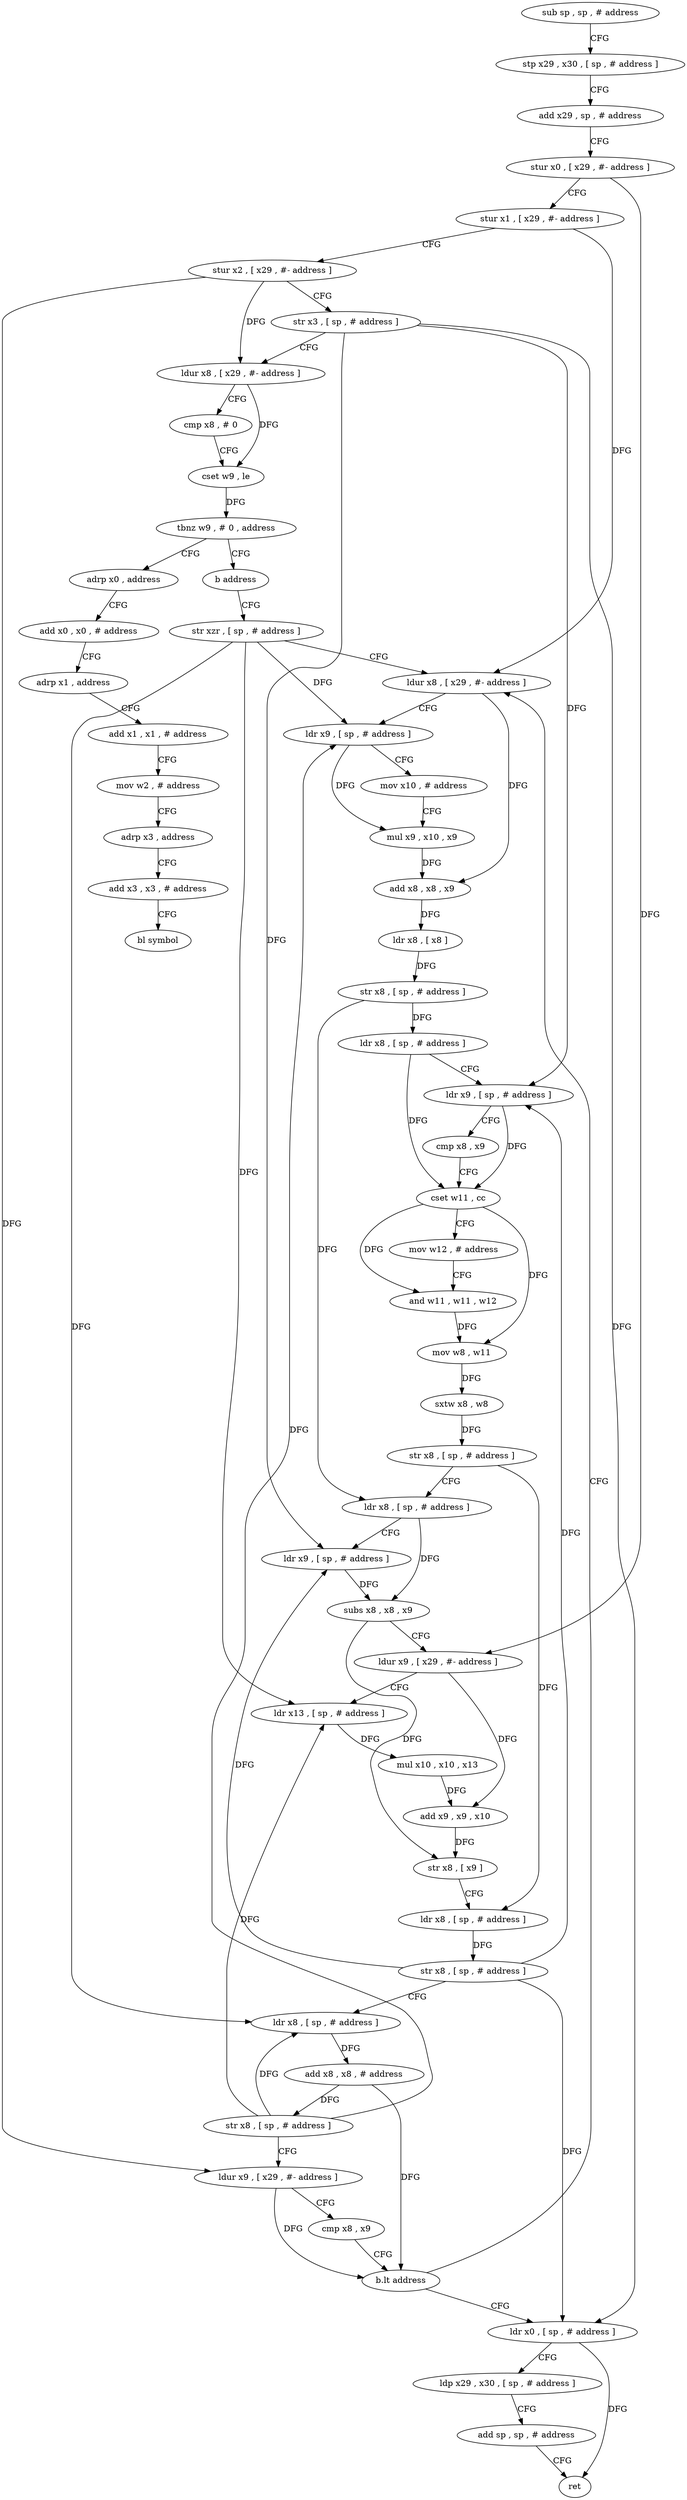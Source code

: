 digraph "func" {
"4234956" [label = "sub sp , sp , # address" ]
"4234960" [label = "stp x29 , x30 , [ sp , # address ]" ]
"4234964" [label = "add x29 , sp , # address" ]
"4234968" [label = "stur x0 , [ x29 , #- address ]" ]
"4234972" [label = "stur x1 , [ x29 , #- address ]" ]
"4234976" [label = "stur x2 , [ x29 , #- address ]" ]
"4234980" [label = "str x3 , [ sp , # address ]" ]
"4234984" [label = "ldur x8 , [ x29 , #- address ]" ]
"4234988" [label = "cmp x8 , # 0" ]
"4234992" [label = "cset w9 , le" ]
"4234996" [label = "tbnz w9 , # 0 , address" ]
"4235004" [label = "adrp x0 , address" ]
"4235000" [label = "b address" ]
"4235008" [label = "add x0 , x0 , # address" ]
"4235012" [label = "adrp x1 , address" ]
"4235016" [label = "add x1 , x1 , # address" ]
"4235020" [label = "mov w2 , # address" ]
"4235024" [label = "adrp x3 , address" ]
"4235028" [label = "add x3 , x3 , # address" ]
"4235032" [label = "bl symbol" ]
"4235036" [label = "str xzr , [ sp , # address ]" ]
"4235040" [label = "ldur x8 , [ x29 , #- address ]" ]
"4235044" [label = "ldr x9 , [ sp , # address ]" ]
"4235048" [label = "mov x10 , # address" ]
"4235052" [label = "mul x9 , x10 , x9" ]
"4235056" [label = "add x8 , x8 , x9" ]
"4235060" [label = "ldr x8 , [ x8 ]" ]
"4235064" [label = "str x8 , [ sp , # address ]" ]
"4235068" [label = "ldr x8 , [ sp , # address ]" ]
"4235072" [label = "ldr x9 , [ sp , # address ]" ]
"4235076" [label = "cmp x8 , x9" ]
"4235080" [label = "cset w11 , cc" ]
"4235084" [label = "mov w12 , # address" ]
"4235088" [label = "and w11 , w11 , w12" ]
"4235092" [label = "mov w8 , w11" ]
"4235096" [label = "sxtw x8 , w8" ]
"4235100" [label = "str x8 , [ sp , # address ]" ]
"4235104" [label = "ldr x8 , [ sp , # address ]" ]
"4235108" [label = "ldr x9 , [ sp , # address ]" ]
"4235112" [label = "subs x8 , x8 , x9" ]
"4235116" [label = "ldur x9 , [ x29 , #- address ]" ]
"4235120" [label = "ldr x13 , [ sp , # address ]" ]
"4235124" [label = "mul x10 , x10 , x13" ]
"4235128" [label = "add x9 , x9 , x10" ]
"4235132" [label = "str x8 , [ x9 ]" ]
"4235136" [label = "ldr x8 , [ sp , # address ]" ]
"4235140" [label = "str x8 , [ sp , # address ]" ]
"4235144" [label = "ldr x8 , [ sp , # address ]" ]
"4235148" [label = "add x8 , x8 , # address" ]
"4235152" [label = "str x8 , [ sp , # address ]" ]
"4235156" [label = "ldur x9 , [ x29 , #- address ]" ]
"4235160" [label = "cmp x8 , x9" ]
"4235164" [label = "b.lt address" ]
"4235168" [label = "ldr x0 , [ sp , # address ]" ]
"4235172" [label = "ldp x29 , x30 , [ sp , # address ]" ]
"4235176" [label = "add sp , sp , # address" ]
"4235180" [label = "ret" ]
"4234956" -> "4234960" [ label = "CFG" ]
"4234960" -> "4234964" [ label = "CFG" ]
"4234964" -> "4234968" [ label = "CFG" ]
"4234968" -> "4234972" [ label = "CFG" ]
"4234968" -> "4235116" [ label = "DFG" ]
"4234972" -> "4234976" [ label = "CFG" ]
"4234972" -> "4235040" [ label = "DFG" ]
"4234976" -> "4234980" [ label = "CFG" ]
"4234976" -> "4234984" [ label = "DFG" ]
"4234976" -> "4235156" [ label = "DFG" ]
"4234980" -> "4234984" [ label = "CFG" ]
"4234980" -> "4235072" [ label = "DFG" ]
"4234980" -> "4235108" [ label = "DFG" ]
"4234980" -> "4235168" [ label = "DFG" ]
"4234984" -> "4234988" [ label = "CFG" ]
"4234984" -> "4234992" [ label = "DFG" ]
"4234988" -> "4234992" [ label = "CFG" ]
"4234992" -> "4234996" [ label = "DFG" ]
"4234996" -> "4235004" [ label = "CFG" ]
"4234996" -> "4235000" [ label = "CFG" ]
"4235004" -> "4235008" [ label = "CFG" ]
"4235000" -> "4235036" [ label = "CFG" ]
"4235008" -> "4235012" [ label = "CFG" ]
"4235012" -> "4235016" [ label = "CFG" ]
"4235016" -> "4235020" [ label = "CFG" ]
"4235020" -> "4235024" [ label = "CFG" ]
"4235024" -> "4235028" [ label = "CFG" ]
"4235028" -> "4235032" [ label = "CFG" ]
"4235036" -> "4235040" [ label = "CFG" ]
"4235036" -> "4235044" [ label = "DFG" ]
"4235036" -> "4235120" [ label = "DFG" ]
"4235036" -> "4235144" [ label = "DFG" ]
"4235040" -> "4235044" [ label = "CFG" ]
"4235040" -> "4235056" [ label = "DFG" ]
"4235044" -> "4235048" [ label = "CFG" ]
"4235044" -> "4235052" [ label = "DFG" ]
"4235048" -> "4235052" [ label = "CFG" ]
"4235052" -> "4235056" [ label = "DFG" ]
"4235056" -> "4235060" [ label = "DFG" ]
"4235060" -> "4235064" [ label = "DFG" ]
"4235064" -> "4235068" [ label = "DFG" ]
"4235064" -> "4235104" [ label = "DFG" ]
"4235068" -> "4235072" [ label = "CFG" ]
"4235068" -> "4235080" [ label = "DFG" ]
"4235072" -> "4235076" [ label = "CFG" ]
"4235072" -> "4235080" [ label = "DFG" ]
"4235076" -> "4235080" [ label = "CFG" ]
"4235080" -> "4235084" [ label = "CFG" ]
"4235080" -> "4235088" [ label = "DFG" ]
"4235080" -> "4235092" [ label = "DFG" ]
"4235084" -> "4235088" [ label = "CFG" ]
"4235088" -> "4235092" [ label = "DFG" ]
"4235092" -> "4235096" [ label = "DFG" ]
"4235096" -> "4235100" [ label = "DFG" ]
"4235100" -> "4235104" [ label = "CFG" ]
"4235100" -> "4235136" [ label = "DFG" ]
"4235104" -> "4235108" [ label = "CFG" ]
"4235104" -> "4235112" [ label = "DFG" ]
"4235108" -> "4235112" [ label = "DFG" ]
"4235112" -> "4235116" [ label = "CFG" ]
"4235112" -> "4235132" [ label = "DFG" ]
"4235116" -> "4235120" [ label = "CFG" ]
"4235116" -> "4235128" [ label = "DFG" ]
"4235120" -> "4235124" [ label = "DFG" ]
"4235124" -> "4235128" [ label = "DFG" ]
"4235128" -> "4235132" [ label = "DFG" ]
"4235132" -> "4235136" [ label = "CFG" ]
"4235136" -> "4235140" [ label = "DFG" ]
"4235140" -> "4235144" [ label = "CFG" ]
"4235140" -> "4235072" [ label = "DFG" ]
"4235140" -> "4235108" [ label = "DFG" ]
"4235140" -> "4235168" [ label = "DFG" ]
"4235144" -> "4235148" [ label = "DFG" ]
"4235148" -> "4235152" [ label = "DFG" ]
"4235148" -> "4235164" [ label = "DFG" ]
"4235152" -> "4235156" [ label = "CFG" ]
"4235152" -> "4235044" [ label = "DFG" ]
"4235152" -> "4235120" [ label = "DFG" ]
"4235152" -> "4235144" [ label = "DFG" ]
"4235156" -> "4235160" [ label = "CFG" ]
"4235156" -> "4235164" [ label = "DFG" ]
"4235160" -> "4235164" [ label = "CFG" ]
"4235164" -> "4235040" [ label = "CFG" ]
"4235164" -> "4235168" [ label = "CFG" ]
"4235168" -> "4235172" [ label = "CFG" ]
"4235168" -> "4235180" [ label = "DFG" ]
"4235172" -> "4235176" [ label = "CFG" ]
"4235176" -> "4235180" [ label = "CFG" ]
}
